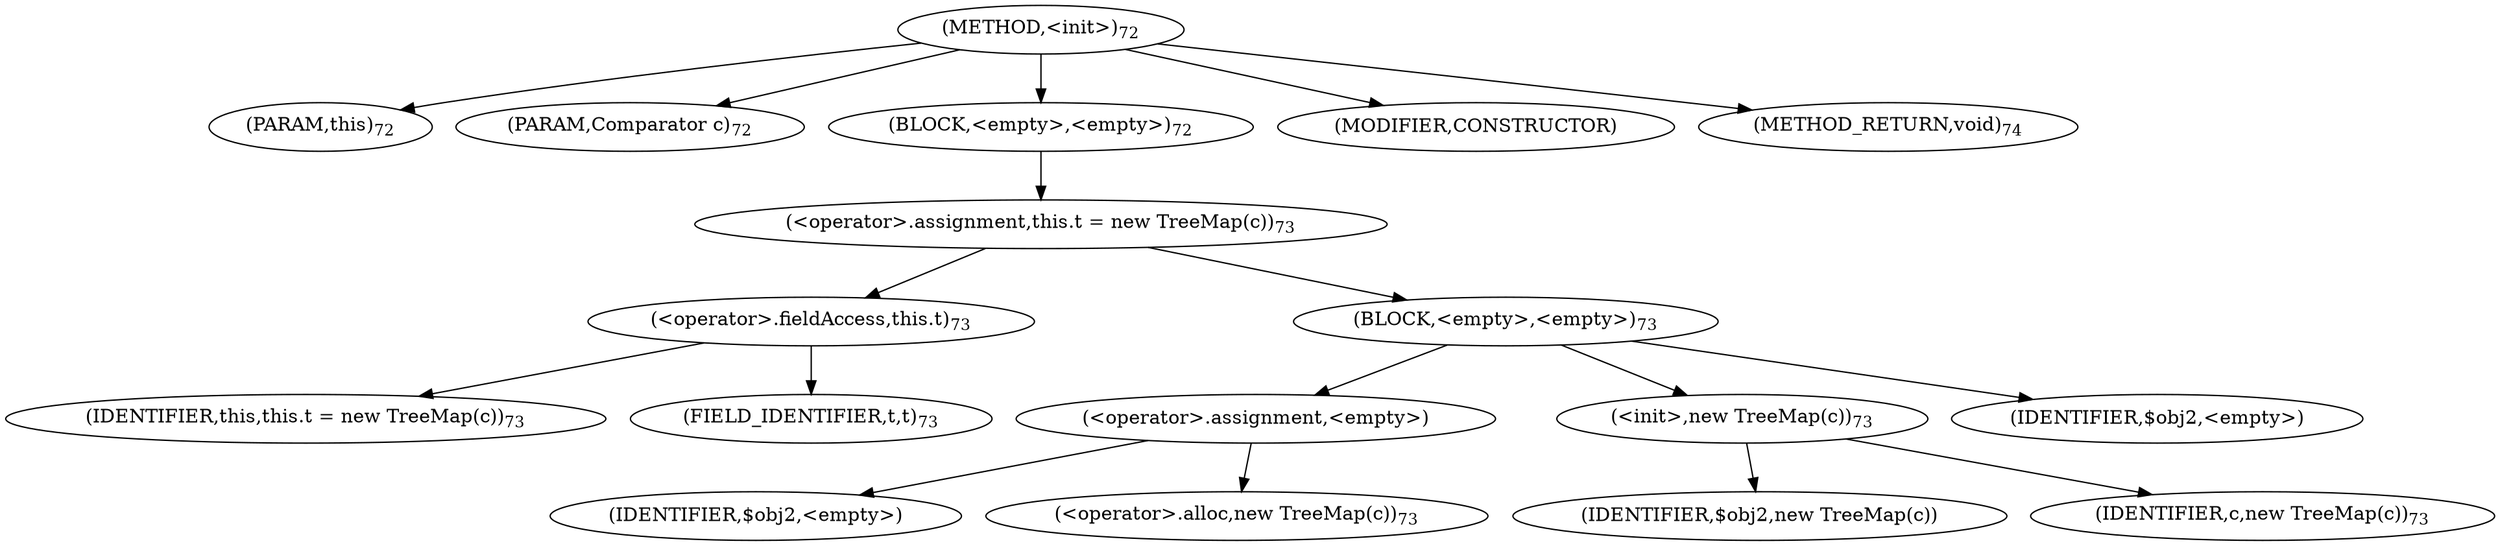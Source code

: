 digraph "&lt;init&gt;" {  
"206" [label = <(METHOD,&lt;init&gt;)<SUB>72</SUB>> ]
"207" [label = <(PARAM,this)<SUB>72</SUB>> ]
"208" [label = <(PARAM,Comparator c)<SUB>72</SUB>> ]
"209" [label = <(BLOCK,&lt;empty&gt;,&lt;empty&gt;)<SUB>72</SUB>> ]
"210" [label = <(&lt;operator&gt;.assignment,this.t = new TreeMap(c))<SUB>73</SUB>> ]
"211" [label = <(&lt;operator&gt;.fieldAccess,this.t)<SUB>73</SUB>> ]
"212" [label = <(IDENTIFIER,this,this.t = new TreeMap(c))<SUB>73</SUB>> ]
"213" [label = <(FIELD_IDENTIFIER,t,t)<SUB>73</SUB>> ]
"214" [label = <(BLOCK,&lt;empty&gt;,&lt;empty&gt;)<SUB>73</SUB>> ]
"215" [label = <(&lt;operator&gt;.assignment,&lt;empty&gt;)> ]
"216" [label = <(IDENTIFIER,$obj2,&lt;empty&gt;)> ]
"217" [label = <(&lt;operator&gt;.alloc,new TreeMap(c))<SUB>73</SUB>> ]
"218" [label = <(&lt;init&gt;,new TreeMap(c))<SUB>73</SUB>> ]
"219" [label = <(IDENTIFIER,$obj2,new TreeMap(c))> ]
"220" [label = <(IDENTIFIER,c,new TreeMap(c))<SUB>73</SUB>> ]
"221" [label = <(IDENTIFIER,$obj2,&lt;empty&gt;)> ]
"222" [label = <(MODIFIER,CONSTRUCTOR)> ]
"223" [label = <(METHOD_RETURN,void)<SUB>74</SUB>> ]
  "206" -> "207" 
  "206" -> "208" 
  "206" -> "209" 
  "206" -> "222" 
  "206" -> "223" 
  "209" -> "210" 
  "210" -> "211" 
  "210" -> "214" 
  "211" -> "212" 
  "211" -> "213" 
  "214" -> "215" 
  "214" -> "218" 
  "214" -> "221" 
  "215" -> "216" 
  "215" -> "217" 
  "218" -> "219" 
  "218" -> "220" 
}
